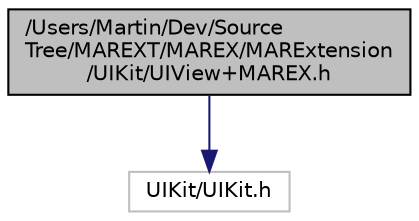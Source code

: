 digraph "/Users/Martin/Dev/SourceTree/MAREXT/MAREX/MARExtension/UIKit/UIView+MAREX.h"
{
  edge [fontname="Helvetica",fontsize="10",labelfontname="Helvetica",labelfontsize="10"];
  node [fontname="Helvetica",fontsize="10",shape=record];
  Node0 [label="/Users/Martin/Dev/Source\lTree/MAREXT/MAREX/MARExtension\l/UIKit/UIView+MAREX.h",height=0.2,width=0.4,color="black", fillcolor="grey75", style="filled", fontcolor="black"];
  Node0 -> Node1 [color="midnightblue",fontsize="10",style="solid"];
  Node1 [label="UIKit/UIKit.h",height=0.2,width=0.4,color="grey75", fillcolor="white", style="filled"];
}

